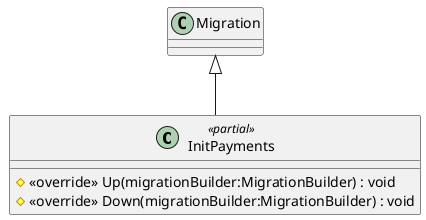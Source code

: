 @startuml
class InitPayments <<partial>> {
    # <<override>> Up(migrationBuilder:MigrationBuilder) : void
    # <<override>> Down(migrationBuilder:MigrationBuilder) : void
}
Migration <|-- InitPayments
@enduml
